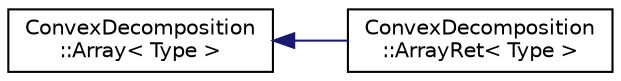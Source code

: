digraph "Graphical Class Hierarchy"
{
  edge [fontname="Helvetica",fontsize="10",labelfontname="Helvetica",labelfontsize="10"];
  node [fontname="Helvetica",fontsize="10",shape=record];
  rankdir="LR";
  Node1 [label="ConvexDecomposition\l::Array\< Type \>",height=0.2,width=0.4,color="black", fillcolor="white", style="filled",URL="$class_convex_decomposition_1_1_array.html"];
  Node1 -> Node2 [dir="back",color="midnightblue",fontsize="10",style="solid",fontname="Helvetica"];
  Node2 [label="ConvexDecomposition\l::ArrayRet\< Type \>",height=0.2,width=0.4,color="black", fillcolor="white", style="filled",URL="$singleton_convex_decomposition_1_1_array_ret.html"];
}

